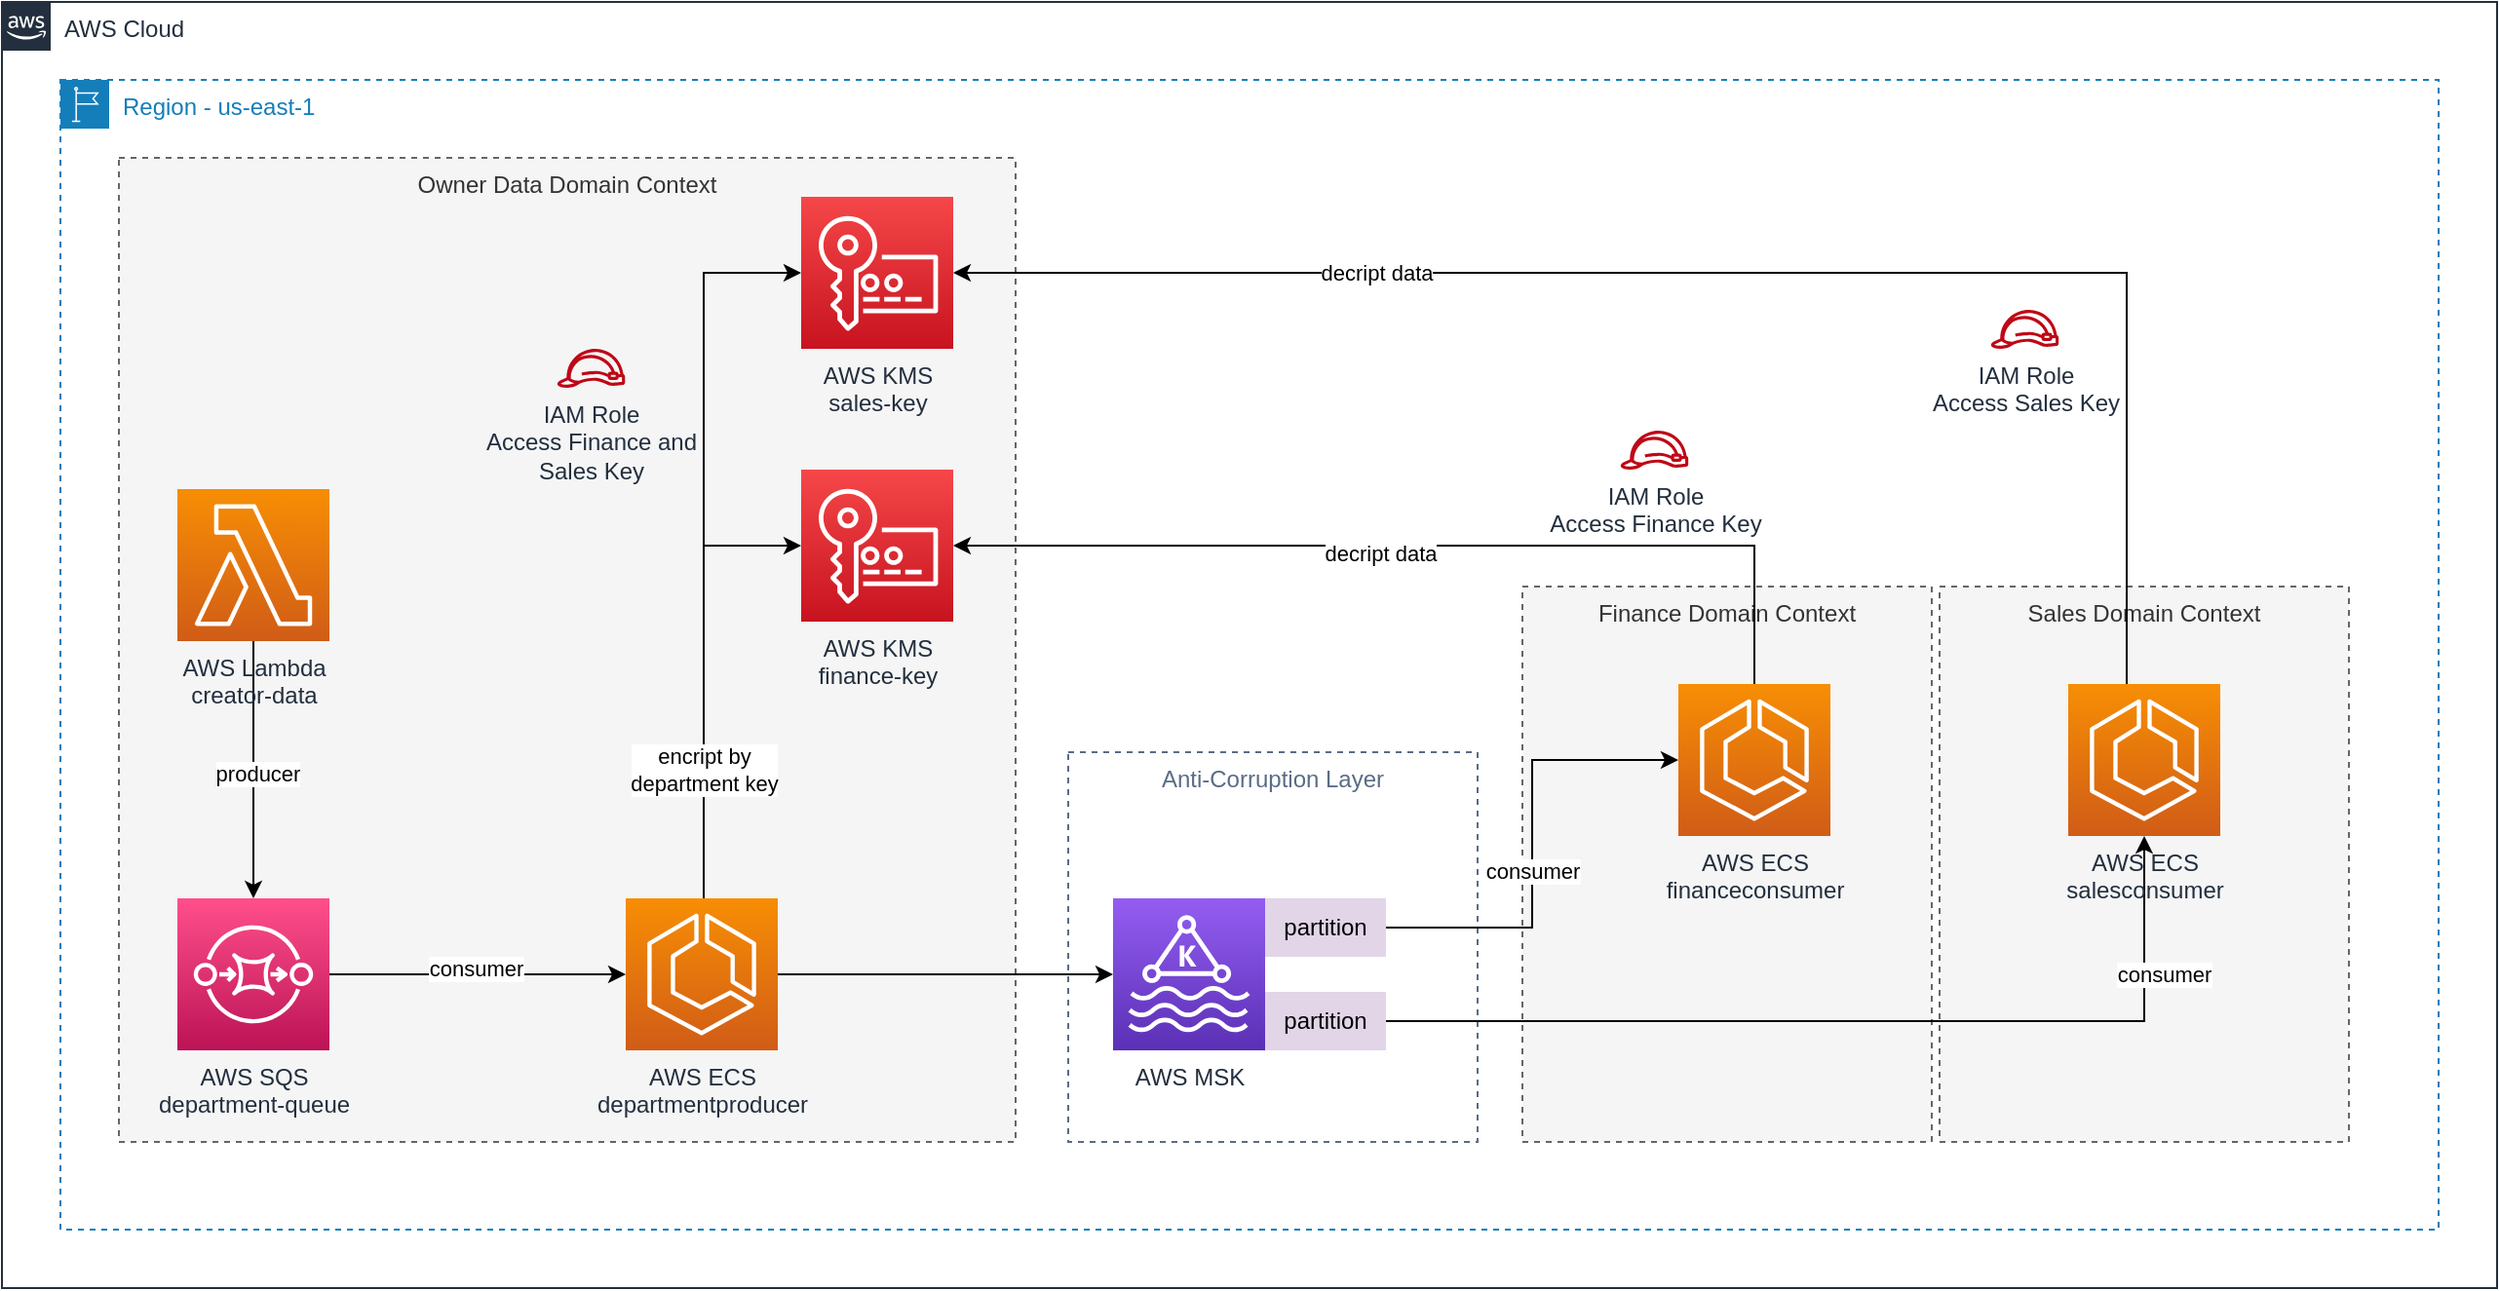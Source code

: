 <mxfile version="18.1.3" type="device"><diagram id="xN7wwaYG42Qb79DS3F1A" name="Page-1"><mxGraphModel dx="2593" dy="1456" grid="1" gridSize="10" guides="1" tooltips="1" connect="1" arrows="1" fold="1" page="1" pageScale="1" pageWidth="827" pageHeight="1169" math="0" shadow="0"><root><mxCell id="0"/><mxCell id="1" parent="0"/><mxCell id="G_KhhP-2e_IW2XFOvp97-30" value="Anti-Corruption Layer" style="fillColor=none;strokeColor=#5A6C86;dashed=1;verticalAlign=top;fontStyle=0;fontColor=#5A6C86;" parent="1" vertex="1"><mxGeometry x="577" y="415" width="210" height="200" as="geometry"/></mxCell><mxCell id="G_KhhP-2e_IW2XFOvp97-33" value="Owner Data Domain Context" style="fillColor=#f5f5f5;strokeColor=#666666;dashed=1;verticalAlign=top;fontStyle=0;fontColor=#333333;" parent="1" vertex="1"><mxGeometry x="90" y="110" width="460" height="505" as="geometry"/></mxCell><mxCell id="G_KhhP-2e_IW2XFOvp97-32" value="Sales Domain Context" style="fillColor=#f5f5f5;strokeColor=#666666;dashed=1;verticalAlign=top;fontStyle=0;fontColor=#333333;" parent="1" vertex="1"><mxGeometry x="1024" y="330" width="210" height="285" as="geometry"/></mxCell><mxCell id="G_KhhP-2e_IW2XFOvp97-31" value="Finance Domain Context" style="fillColor=#f5f5f5;strokeColor=#666666;dashed=1;verticalAlign=top;fontStyle=0;fontColor=#333333;" parent="1" vertex="1"><mxGeometry x="810" y="330" width="210" height="285" as="geometry"/></mxCell><mxCell id="G_KhhP-2e_IW2XFOvp97-5" style="edgeStyle=orthogonalEdgeStyle;rounded=0;orthogonalLoop=1;jettySize=auto;html=1;" parent="1" source="G_KhhP-2e_IW2XFOvp97-2" target="G_KhhP-2e_IW2XFOvp97-4" edge="1"><mxGeometry relative="1" as="geometry"/></mxCell><mxCell id="G_KhhP-2e_IW2XFOvp97-15" value="producer" style="edgeLabel;html=1;align=center;verticalAlign=middle;resizable=0;points=[];" parent="G_KhhP-2e_IW2XFOvp97-5" vertex="1" connectable="0"><mxGeometry x="0.024" y="2" relative="1" as="geometry"><mxPoint as="offset"/></mxGeometry></mxCell><mxCell id="G_KhhP-2e_IW2XFOvp97-2" value="AWS Lambda&lt;br&gt;creator-data" style="sketch=0;points=[[0,0,0],[0.25,0,0],[0.5,0,0],[0.75,0,0],[1,0,0],[0,1,0],[0.25,1,0],[0.5,1,0],[0.75,1,0],[1,1,0],[0,0.25,0],[0,0.5,0],[0,0.75,0],[1,0.25,0],[1,0.5,0],[1,0.75,0]];outlineConnect=0;fontColor=#232F3E;gradientColor=#F78E04;gradientDirection=north;fillColor=#D05C17;strokeColor=#ffffff;dashed=0;verticalLabelPosition=bottom;verticalAlign=top;align=center;html=1;fontSize=12;fontStyle=0;aspect=fixed;shape=mxgraph.aws4.resourceIcon;resIcon=mxgraph.aws4.lambda;" parent="1" vertex="1"><mxGeometry x="120" y="280" width="78" height="78" as="geometry"/></mxCell><mxCell id="G_KhhP-2e_IW2XFOvp97-7" style="edgeStyle=orthogonalEdgeStyle;rounded=0;orthogonalLoop=1;jettySize=auto;html=1;" parent="1" source="G_KhhP-2e_IW2XFOvp97-4" target="G_KhhP-2e_IW2XFOvp97-6" edge="1"><mxGeometry relative="1" as="geometry"/></mxCell><mxCell id="G_KhhP-2e_IW2XFOvp97-16" value="consumer" style="edgeLabel;html=1;align=center;verticalAlign=middle;resizable=0;points=[];" parent="G_KhhP-2e_IW2XFOvp97-7" vertex="1" connectable="0"><mxGeometry x="-0.013" y="3" relative="1" as="geometry"><mxPoint as="offset"/></mxGeometry></mxCell><mxCell id="G_KhhP-2e_IW2XFOvp97-4" value="AWS SQS&lt;br&gt;department-queue" style="sketch=0;points=[[0,0,0],[0.25,0,0],[0.5,0,0],[0.75,0,0],[1,0,0],[0,1,0],[0.25,1,0],[0.5,1,0],[0.75,1,0],[1,1,0],[0,0.25,0],[0,0.5,0],[0,0.75,0],[1,0.25,0],[1,0.5,0],[1,0.75,0]];outlineConnect=0;fontColor=#232F3E;gradientColor=#FF4F8B;gradientDirection=north;fillColor=#BC1356;strokeColor=#ffffff;dashed=0;verticalLabelPosition=bottom;verticalAlign=top;align=center;html=1;fontSize=12;fontStyle=0;aspect=fixed;shape=mxgraph.aws4.resourceIcon;resIcon=mxgraph.aws4.sqs;" parent="1" vertex="1"><mxGeometry x="120" y="490" width="78" height="78" as="geometry"/></mxCell><mxCell id="G_KhhP-2e_IW2XFOvp97-10" style="edgeStyle=orthogonalEdgeStyle;rounded=0;orthogonalLoop=1;jettySize=auto;html=1;entryX=0;entryY=0.5;entryDx=0;entryDy=0;entryPerimeter=0;" parent="1" source="G_KhhP-2e_IW2XFOvp97-6" target="G_KhhP-2e_IW2XFOvp97-8" edge="1"><mxGeometry relative="1" as="geometry"><Array as="points"><mxPoint x="390" y="309"/></Array></mxGeometry></mxCell><mxCell id="G_KhhP-2e_IW2XFOvp97-11" style="edgeStyle=orthogonalEdgeStyle;rounded=0;orthogonalLoop=1;jettySize=auto;html=1;entryX=0;entryY=0.5;entryDx=0;entryDy=0;entryPerimeter=0;" parent="1" source="G_KhhP-2e_IW2XFOvp97-6" target="G_KhhP-2e_IW2XFOvp97-9" edge="1"><mxGeometry relative="1" as="geometry"><Array as="points"><mxPoint x="390" y="169"/></Array></mxGeometry></mxCell><mxCell id="G_KhhP-2e_IW2XFOvp97-17" value="encript by&lt;br&gt;department key" style="edgeLabel;html=1;align=center;verticalAlign=middle;resizable=0;points=[];" parent="G_KhhP-2e_IW2XFOvp97-11" vertex="1" connectable="0"><mxGeometry x="-0.643" relative="1" as="geometry"><mxPoint as="offset"/></mxGeometry></mxCell><mxCell id="G_KhhP-2e_IW2XFOvp97-13" style="edgeStyle=orthogonalEdgeStyle;rounded=0;orthogonalLoop=1;jettySize=auto;html=1;" parent="1" source="G_KhhP-2e_IW2XFOvp97-6" target="G_KhhP-2e_IW2XFOvp97-12" edge="1"><mxGeometry relative="1" as="geometry"/></mxCell><mxCell id="G_KhhP-2e_IW2XFOvp97-6" value="AWS ECS&lt;br&gt;departmentproducer" style="sketch=0;points=[[0,0,0],[0.25,0,0],[0.5,0,0],[0.75,0,0],[1,0,0],[0,1,0],[0.25,1,0],[0.5,1,0],[0.75,1,0],[1,1,0],[0,0.25,0],[0,0.5,0],[0,0.75,0],[1,0.25,0],[1,0.5,0],[1,0.75,0]];outlineConnect=0;fontColor=#232F3E;gradientColor=#F78E04;gradientDirection=north;fillColor=#D05C17;strokeColor=#ffffff;dashed=0;verticalLabelPosition=bottom;verticalAlign=top;align=center;html=1;fontSize=12;fontStyle=0;aspect=fixed;shape=mxgraph.aws4.resourceIcon;resIcon=mxgraph.aws4.ecs;" parent="1" vertex="1"><mxGeometry x="350" y="490" width="78" height="78" as="geometry"/></mxCell><mxCell id="G_KhhP-2e_IW2XFOvp97-8" value="AWS KMS&lt;br&gt;finance-key" style="sketch=0;points=[[0,0,0],[0.25,0,0],[0.5,0,0],[0.75,0,0],[1,0,0],[0,1,0],[0.25,1,0],[0.5,1,0],[0.75,1,0],[1,1,0],[0,0.25,0],[0,0.5,0],[0,0.75,0],[1,0.25,0],[1,0.5,0],[1,0.75,0]];outlineConnect=0;fontColor=#232F3E;gradientColor=#F54749;gradientDirection=north;fillColor=#C7131F;strokeColor=#ffffff;dashed=0;verticalLabelPosition=bottom;verticalAlign=top;align=center;html=1;fontSize=12;fontStyle=0;aspect=fixed;shape=mxgraph.aws4.resourceIcon;resIcon=mxgraph.aws4.key_management_service;" parent="1" vertex="1"><mxGeometry x="440" y="270" width="78" height="78" as="geometry"/></mxCell><mxCell id="G_KhhP-2e_IW2XFOvp97-9" value="AWS KMS&lt;br&gt;sales-key" style="sketch=0;points=[[0,0,0],[0.25,0,0],[0.5,0,0],[0.75,0,0],[1,0,0],[0,1,0],[0.25,1,0],[0.5,1,0],[0.75,1,0],[1,1,0],[0,0.25,0],[0,0.5,0],[0,0.75,0],[1,0.25,0],[1,0.5,0],[1,0.75,0]];outlineConnect=0;fontColor=#232F3E;gradientColor=#F54749;gradientDirection=north;fillColor=#C7131F;strokeColor=#ffffff;dashed=0;verticalLabelPosition=bottom;verticalAlign=top;align=center;html=1;fontSize=12;fontStyle=0;aspect=fixed;shape=mxgraph.aws4.resourceIcon;resIcon=mxgraph.aws4.key_management_service;" parent="1" vertex="1"><mxGeometry x="440" y="130" width="78" height="78" as="geometry"/></mxCell><mxCell id="G_KhhP-2e_IW2XFOvp97-22" style="edgeStyle=orthogonalEdgeStyle;rounded=0;orthogonalLoop=1;jettySize=auto;html=1;entryX=0;entryY=0.5;entryDx=0;entryDy=0;entryPerimeter=0;" parent="1" source="G_KhhP-2e_IW2XFOvp97-18" target="G_KhhP-2e_IW2XFOvp97-20" edge="1"><mxGeometry relative="1" as="geometry"/></mxCell><mxCell id="G_KhhP-2e_IW2XFOvp97-24" value="consumer" style="edgeLabel;html=1;align=center;verticalAlign=middle;resizable=0;points=[];" parent="G_KhhP-2e_IW2XFOvp97-22" vertex="1" connectable="0"><mxGeometry x="-0.119" relative="1" as="geometry"><mxPoint as="offset"/></mxGeometry></mxCell><mxCell id="G_KhhP-2e_IW2XFOvp97-23" style="edgeStyle=orthogonalEdgeStyle;rounded=0;orthogonalLoop=1;jettySize=auto;html=1;" parent="1" source="G_KhhP-2e_IW2XFOvp97-19" target="G_KhhP-2e_IW2XFOvp97-21" edge="1"><mxGeometry relative="1" as="geometry"/></mxCell><mxCell id="G_KhhP-2e_IW2XFOvp97-25" value="consumer" style="edgeLabel;html=1;align=center;verticalAlign=middle;resizable=0;points=[];" parent="G_KhhP-2e_IW2XFOvp97-23" vertex="1" connectable="0"><mxGeometry x="-0.658" y="-1" relative="1" as="geometry"><mxPoint x="316" y="-25" as="offset"/></mxGeometry></mxCell><mxCell id="G_KhhP-2e_IW2XFOvp97-26" style="edgeStyle=orthogonalEdgeStyle;rounded=0;orthogonalLoop=1;jettySize=auto;html=1;entryX=1;entryY=0.5;entryDx=0;entryDy=0;entryPerimeter=0;" parent="1" source="G_KhhP-2e_IW2XFOvp97-20" target="G_KhhP-2e_IW2XFOvp97-8" edge="1"><mxGeometry relative="1" as="geometry"><Array as="points"><mxPoint x="929" y="309"/></Array></mxGeometry></mxCell><mxCell id="G_KhhP-2e_IW2XFOvp97-27" value="decript data" style="edgeLabel;html=1;align=center;verticalAlign=middle;resizable=0;points=[];" parent="G_KhhP-2e_IW2XFOvp97-26" vertex="1" connectable="0"><mxGeometry x="0.091" y="4" relative="1" as="geometry"><mxPoint as="offset"/></mxGeometry></mxCell><mxCell id="G_KhhP-2e_IW2XFOvp97-20" value="AWS ECS&lt;br&gt;financeconsumer" style="sketch=0;points=[[0,0,0],[0.25,0,0],[0.5,0,0],[0.75,0,0],[1,0,0],[0,1,0],[0.25,1,0],[0.5,1,0],[0.75,1,0],[1,1,0],[0,0.25,0],[0,0.5,0],[0,0.75,0],[1,0.25,0],[1,0.5,0],[1,0.75,0]];outlineConnect=0;fontColor=#232F3E;gradientColor=#F78E04;gradientDirection=north;fillColor=#D05C17;strokeColor=#ffffff;dashed=0;verticalLabelPosition=bottom;verticalAlign=top;align=center;html=1;fontSize=12;fontStyle=0;aspect=fixed;shape=mxgraph.aws4.resourceIcon;resIcon=mxgraph.aws4.ecs;" parent="1" vertex="1"><mxGeometry x="890" y="380" width="78" height="78" as="geometry"/></mxCell><mxCell id="G_KhhP-2e_IW2XFOvp97-28" style="edgeStyle=orthogonalEdgeStyle;rounded=0;orthogonalLoop=1;jettySize=auto;html=1;entryX=1;entryY=0.5;entryDx=0;entryDy=0;entryPerimeter=0;" parent="1" source="G_KhhP-2e_IW2XFOvp97-21" target="G_KhhP-2e_IW2XFOvp97-9" edge="1"><mxGeometry relative="1" as="geometry"><Array as="points"><mxPoint x="1120" y="169"/></Array></mxGeometry></mxCell><mxCell id="G_KhhP-2e_IW2XFOvp97-29" value="decript data" style="edgeLabel;html=1;align=center;verticalAlign=middle;resizable=0;points=[];" parent="G_KhhP-2e_IW2XFOvp97-28" vertex="1" connectable="0"><mxGeometry x="0.468" relative="1" as="geometry"><mxPoint as="offset"/></mxGeometry></mxCell><mxCell id="G_KhhP-2e_IW2XFOvp97-21" value="AWS ECS&lt;br&gt;salesconsumer" style="sketch=0;points=[[0,0,0],[0.25,0,0],[0.5,0,0],[0.75,0,0],[1,0,0],[0,1,0],[0.25,1,0],[0.5,1,0],[0.75,1,0],[1,1,0],[0,0.25,0],[0,0.5,0],[0,0.75,0],[1,0.25,0],[1,0.5,0],[1,0.75,0]];outlineConnect=0;fontColor=#232F3E;gradientColor=#F78E04;gradientDirection=north;fillColor=#D05C17;strokeColor=#ffffff;dashed=0;verticalLabelPosition=bottom;verticalAlign=top;align=center;html=1;fontSize=12;fontStyle=0;aspect=fixed;shape=mxgraph.aws4.resourceIcon;resIcon=mxgraph.aws4.ecs;" parent="1" vertex="1"><mxGeometry x="1090" y="380" width="78" height="78" as="geometry"/></mxCell><mxCell id="G_KhhP-2e_IW2XFOvp97-34" value="" style="group" parent="1" vertex="1" connectable="0"><mxGeometry x="600" y="490" width="140" height="78" as="geometry"/></mxCell><mxCell id="G_KhhP-2e_IW2XFOvp97-12" value="AWS MSK" style="sketch=0;points=[[0,0,0],[0.25,0,0],[0.5,0,0],[0.75,0,0],[1,0,0],[0,1,0],[0.25,1,0],[0.5,1,0],[0.75,1,0],[1,1,0],[0,0.25,0],[0,0.5,0],[0,0.75,0],[1,0.25,0],[1,0.5,0],[1,0.75,0]];outlineConnect=0;fontColor=#232F3E;gradientColor=#945DF2;gradientDirection=north;fillColor=#5A30B5;strokeColor=#ffffff;dashed=0;verticalLabelPosition=bottom;verticalAlign=top;align=center;html=1;fontSize=12;fontStyle=0;aspect=fixed;shape=mxgraph.aws4.resourceIcon;resIcon=mxgraph.aws4.managed_streaming_for_kafka;" parent="G_KhhP-2e_IW2XFOvp97-34" vertex="1"><mxGeometry width="78" height="78" as="geometry"/></mxCell><mxCell id="G_KhhP-2e_IW2XFOvp97-18" value="partition" style="rounded=0;whiteSpace=wrap;html=1;strokeColor=none;fillColor=#e1d5e7;" parent="G_KhhP-2e_IW2XFOvp97-34" vertex="1"><mxGeometry x="78" width="62" height="30" as="geometry"/></mxCell><mxCell id="G_KhhP-2e_IW2XFOvp97-19" value="partition" style="rounded=0;whiteSpace=wrap;html=1;strokeColor=none;fillColor=#e1d5e7;" parent="G_KhhP-2e_IW2XFOvp97-34" vertex="1"><mxGeometry x="78" y="48" width="62" height="30" as="geometry"/></mxCell><mxCell id="G_KhhP-2e_IW2XFOvp97-35" value="IAM Role&lt;br&gt;Access Finance Key" style="sketch=0;outlineConnect=0;fontColor=#232F3E;gradientColor=none;fillColor=#BF0816;strokeColor=none;dashed=0;verticalLabelPosition=bottom;verticalAlign=top;align=center;html=1;fontSize=12;fontStyle=0;aspect=fixed;pointerEvents=1;shape=mxgraph.aws4.role;" parent="1" vertex="1"><mxGeometry x="860" y="250" width="35.45" height="20" as="geometry"/></mxCell><mxCell id="G_KhhP-2e_IW2XFOvp97-37" value="IAM Role&lt;br&gt;Access Sales Key" style="sketch=0;outlineConnect=0;fontColor=#232F3E;gradientColor=none;fillColor=#BF0816;strokeColor=none;dashed=0;verticalLabelPosition=bottom;verticalAlign=top;align=center;html=1;fontSize=12;fontStyle=0;aspect=fixed;pointerEvents=1;shape=mxgraph.aws4.role;" parent="1" vertex="1"><mxGeometry x="1050" y="188" width="35.45" height="20" as="geometry"/></mxCell><mxCell id="G_KhhP-2e_IW2XFOvp97-38" value="IAM Role&lt;br&gt;Access Finance and&lt;br&gt;Sales Key" style="sketch=0;outlineConnect=0;fontColor=#232F3E;gradientColor=none;fillColor=#BF0816;strokeColor=none;dashed=0;verticalLabelPosition=bottom;verticalAlign=top;align=center;html=1;fontSize=12;fontStyle=0;aspect=fixed;pointerEvents=1;shape=mxgraph.aws4.role;" parent="1" vertex="1"><mxGeometry x="314.55" y="208" width="35.45" height="20" as="geometry"/></mxCell><mxCell id="DuRE72PRtcYiv1Lw8sTt-2" value="Region - us-east-1" style="points=[[0,0],[0.25,0],[0.5,0],[0.75,0],[1,0],[1,0.25],[1,0.5],[1,0.75],[1,1],[0.75,1],[0.5,1],[0.25,1],[0,1],[0,0.75],[0,0.5],[0,0.25]];outlineConnect=0;gradientColor=none;html=1;whiteSpace=wrap;fontSize=12;fontStyle=0;container=1;pointerEvents=0;collapsible=0;recursiveResize=0;shape=mxgraph.aws4.group;grIcon=mxgraph.aws4.group_region;strokeColor=#147EBA;fillColor=none;verticalAlign=top;align=left;spacingLeft=30;fontColor=#147EBA;dashed=1;" vertex="1" parent="1"><mxGeometry x="60" y="70" width="1220" height="590" as="geometry"/></mxCell><mxCell id="DuRE72PRtcYiv1Lw8sTt-3" value="AWS Cloud" style="points=[[0,0],[0.25,0],[0.5,0],[0.75,0],[1,0],[1,0.25],[1,0.5],[1,0.75],[1,1],[0.75,1],[0.5,1],[0.25,1],[0,1],[0,0.75],[0,0.5],[0,0.25]];outlineConnect=0;gradientColor=none;html=1;whiteSpace=wrap;fontSize=12;fontStyle=0;container=1;pointerEvents=0;collapsible=0;recursiveResize=0;shape=mxgraph.aws4.group;grIcon=mxgraph.aws4.group_aws_cloud_alt;strokeColor=#232F3E;fillColor=none;verticalAlign=top;align=left;spacingLeft=30;fontColor=#232F3E;dashed=0;" vertex="1" parent="1"><mxGeometry x="30" y="30" width="1280" height="660" as="geometry"/></mxCell></root></mxGraphModel></diagram></mxfile>